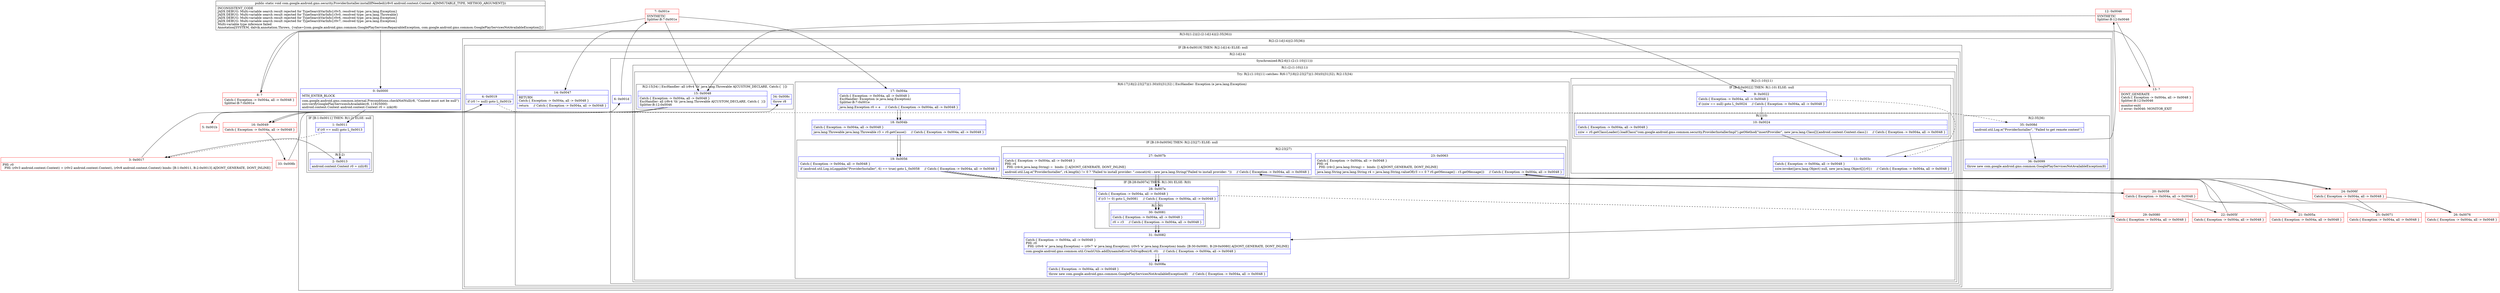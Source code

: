 digraph "CFG forcom.google.android.gms.security.ProviderInstaller.installIfNeeded(Landroid\/content\/Context;)V" {
subgraph cluster_Region_132519296 {
label = "R(3:0|(1:2)|(2:(2:1d|14)|(2:35|36)))";
node [shape=record,color=blue];
Node_0 [shape=record,label="{0\:\ 0x0000|MTH_ENTER_BLOCK\l|com.google.android.gms.common.internal.Preconditions.checkNotNull(r8, \"Context must not be null\")\lzziv.verifyGooglePlayServicesIsAvailable(r8, 11925000)\landroid.content.Context android.content.Context r0 = zzk(r8)\l}"];
subgraph cluster_IfRegion_1416215063 {
label = "IF [B:1:0x0011] THEN: R(1:2) ELSE: null";
node [shape=record,color=blue];
Node_1 [shape=record,label="{1\:\ 0x0011|if (r0 == null) goto L_0x0013\l}"];
subgraph cluster_Region_2012967895 {
label = "R(1:2)";
node [shape=record,color=blue];
Node_2 [shape=record,label="{2\:\ 0x0013|android.content.Context r0 = zzl(r8)\l}"];
}
}
subgraph cluster_Region_109214129 {
label = "R(2:(2:1d|14)|(2:35|36))";
node [shape=record,color=blue];
subgraph cluster_IfRegion_1009632377 {
label = "IF [B:4:0x0019] THEN: R(2:1d|14) ELSE: null";
node [shape=record,color=blue];
Node_4 [shape=record,label="{4\:\ 0x0019|if (r0 != null) goto L_0x001b\l}"];
subgraph cluster_Region_1868943384 {
label = "R(2:1d|14)";
node [shape=record,color=blue];
subgraph cluster_SynchronizedRegion_1668033477 {
label = "Synchronized:R(2:6|(1:(2:(1:10)|11)))";
node [shape=record,color=blue];
Node_6 [shape=record,label="{6\:\ 0x001d}"];
subgraph cluster_Region_1458911369 {
label = "R(1:(2:(1:10)|11))";
node [shape=record,color=blue];
subgraph cluster_TryCatchRegion_1135578135 {
label = "Try: R(2:(1:10)|11) catches: R(6:17|18|(2:23|27)|(1:30)(0)|31|32), R(2:15|34)";
node [shape=record,color=blue];
subgraph cluster_Region_655962911 {
label = "R(2:(1:10)|11)";
node [shape=record,color=blue];
subgraph cluster_IfRegion_42692970 {
label = "IF [B:9:0x0022] THEN: R(1:10) ELSE: null";
node [shape=record,color=blue];
Node_9 [shape=record,label="{9\:\ 0x0022|Catch:\{ Exception \-\> 0x004a, all \-\> 0x0048 \}\l|if (zziw == null) goto L_0x0024     \/\/ Catch:\{ Exception \-\> 0x004a, all \-\> 0x0048 \}\l}"];
subgraph cluster_Region_189828201 {
label = "R(1:10)";
node [shape=record,color=blue];
Node_10 [shape=record,label="{10\:\ 0x0024|Catch:\{ Exception \-\> 0x004a, all \-\> 0x0048 \}\l|zziw = r0.getClassLoader().loadClass(\"com.google.android.gms.common.security.ProviderInstallerImpl\").getMethod(\"insertProvider\", new java.lang.Class[]\{android.content.Context.class\})     \/\/ Catch:\{ Exception \-\> 0x004a, all \-\> 0x0048 \}\l}"];
}
}
Node_11 [shape=record,label="{11\:\ 0x003c|Catch:\{ Exception \-\> 0x004a, all \-\> 0x0048 \}\l|zziw.invoke((java.lang.Object) null, new java.lang.Object[]\{r0\})     \/\/ Catch:\{ Exception \-\> 0x004a, all \-\> 0x0048 \}\l}"];
}
subgraph cluster_Region_1052351721 {
label = "R(6:17|18|(2:23|27)|(1:30)(0)|31|32) | ExcHandler: Exception (e java.lang.Exception)\l";
node [shape=record,color=blue];
Node_17 [shape=record,label="{17\:\ 0x004a|Catch:\{ Exception \-\> 0x004a, all \-\> 0x0048 \}\lExcHandler: Exception (e java.lang.Exception)\lSplitter:B:7:0x001e\l|java.lang.Exception r0 = e     \/\/ Catch:\{ Exception \-\> 0x004a, all \-\> 0x0048 \}\l}"];
Node_18 [shape=record,label="{18\:\ 0x004b|Catch:\{ Exception \-\> 0x004a, all \-\> 0x0048 \}\l|java.lang.Throwable java.lang.Throwable r3 = r0.getCause()     \/\/ Catch:\{ Exception \-\> 0x004a, all \-\> 0x0048 \}\l}"];
subgraph cluster_IfRegion_3887357 {
label = "IF [B:19:0x0056] THEN: R(2:23|27) ELSE: null";
node [shape=record,color=blue];
Node_19 [shape=record,label="{19\:\ 0x0056|Catch:\{ Exception \-\> 0x004a, all \-\> 0x0048 \}\l|if (android.util.Log.isLoggable(\"ProviderInstaller\", 6) == true) goto L_0x0058     \/\/ Catch:\{ Exception \-\> 0x004a, all \-\> 0x0048 \}\l}"];
subgraph cluster_Region_1818593611 {
label = "R(2:23|27)";
node [shape=record,color=blue];
Node_23 [shape=record,label="{23\:\ 0x0063|Catch:\{ Exception \-\> 0x004a, all \-\> 0x0048 \}\lPHI: r4 \l  PHI: (r4v2 java.lang.String) =  binds: [] A[DONT_GENERATE, DONT_INLINE]\l|java.lang.String java.lang.String r4 = java.lang.String.valueOf(r3 == 0 ? r0.getMessage() : r3.getMessage())     \/\/ Catch:\{ Exception \-\> 0x004a, all \-\> 0x0048 \}\l}"];
Node_27 [shape=record,label="{27\:\ 0x007b|Catch:\{ Exception \-\> 0x004a, all \-\> 0x0048 \}\lPHI: r4 \l  PHI: (r4v4 java.lang.String) =  binds: [] A[DONT_GENERATE, DONT_INLINE]\l|android.util.Log.e(\"ProviderInstaller\", r4.length() != 0 ? \"Failed to install provider: \".concat(r4) : new java.lang.String(\"Failed to install provider: \"))     \/\/ Catch:\{ Exception \-\> 0x004a, all \-\> 0x0048 \}\l}"];
}
}
subgraph cluster_IfRegion_1666806634 {
label = "IF [B:28:0x007e] THEN: R(1:30) ELSE: R(0)";
node [shape=record,color=blue];
Node_28 [shape=record,label="{28\:\ 0x007e|Catch:\{ Exception \-\> 0x004a, all \-\> 0x0048 \}\l|if (r3 != 0) goto L_0x0081     \/\/ Catch:\{ Exception \-\> 0x004a, all \-\> 0x0048 \}\l}"];
subgraph cluster_Region_230045141 {
label = "R(1:30)";
node [shape=record,color=blue];
Node_30 [shape=record,label="{30\:\ 0x0081|Catch:\{ Exception \-\> 0x004a, all \-\> 0x0048 \}\l|r0 = r3     \/\/ Catch:\{ Exception \-\> 0x004a, all \-\> 0x0048 \}\l}"];
}
subgraph cluster_Region_2146767107 {
label = "R(0)";
node [shape=record,color=blue];
}
}
Node_31 [shape=record,label="{31\:\ 0x0082|Catch:\{ Exception \-\> 0x004a, all \-\> 0x0048 \}\lPHI: r0 \l  PHI: (r0v6 'e' java.lang.Exception) = (r0v7 'e' java.lang.Exception), (r0v5 'e' java.lang.Exception) binds: [B:30:0x0081, B:29:0x0080] A[DONT_GENERATE, DONT_INLINE]\l|com.google.android.gms.common.util.CrashUtils.addDynamiteErrorToDropBox(r8, r0)     \/\/ Catch:\{ Exception \-\> 0x004a, all \-\> 0x0048 \}\l}"];
Node_32 [shape=record,label="{32\:\ 0x008a|Catch:\{ Exception \-\> 0x004a, all \-\> 0x0048 \}\l|throw new com.google.android.gms.common.GooglePlayServicesNotAvailableException(8)     \/\/ Catch:\{ Exception \-\> 0x004a, all \-\> 0x0048 \}\l}"];
}
subgraph cluster_Region_1074132446 {
label = "R(2:15|34) | ExcHandler: all (r8v4 'th' java.lang.Throwable A[CUSTOM_DECLARE, Catch:\{  \}])\l";
node [shape=record,color=blue];
Node_15 [shape=record,label="{15\:\ 0x0048|Catch:\{ Exception \-\> 0x004a, all \-\> 0x0048 \}\lExcHandler: all (r8v4 'th' java.lang.Throwable A[CUSTOM_DECLARE, Catch:\{  \}])\lSplitter:B:12:0x0046\l}"];
Node_34 [shape=record,label="{34\:\ 0x008c|throw r8\l}"];
}
}
}
}
Node_14 [shape=record,label="{14\:\ 0x0047|RETURN\lCatch:\{ Exception \-\> 0x004a, all \-\> 0x0048 \}\l|return     \/\/ Catch:\{ Exception \-\> 0x004a, all \-\> 0x0048 \}\l}"];
}
}
subgraph cluster_Region_433900693 {
label = "R(2:35|36)";
node [shape=record,color=blue];
Node_35 [shape=record,label="{35\:\ 0x008d|android.util.Log.e(\"ProviderInstaller\", \"Failed to get remote context\")\l}"];
Node_36 [shape=record,label="{36\:\ 0x0099|throw new com.google.android.gms.common.GooglePlayServicesNotAvailableException(8)\l}"];
}
}
}
subgraph cluster_Region_1052351721 {
label = "R(6:17|18|(2:23|27)|(1:30)(0)|31|32) | ExcHandler: Exception (e java.lang.Exception)\l";
node [shape=record,color=blue];
Node_17 [shape=record,label="{17\:\ 0x004a|Catch:\{ Exception \-\> 0x004a, all \-\> 0x0048 \}\lExcHandler: Exception (e java.lang.Exception)\lSplitter:B:7:0x001e\l|java.lang.Exception r0 = e     \/\/ Catch:\{ Exception \-\> 0x004a, all \-\> 0x0048 \}\l}"];
Node_18 [shape=record,label="{18\:\ 0x004b|Catch:\{ Exception \-\> 0x004a, all \-\> 0x0048 \}\l|java.lang.Throwable java.lang.Throwable r3 = r0.getCause()     \/\/ Catch:\{ Exception \-\> 0x004a, all \-\> 0x0048 \}\l}"];
subgraph cluster_IfRegion_3887357 {
label = "IF [B:19:0x0056] THEN: R(2:23|27) ELSE: null";
node [shape=record,color=blue];
Node_19 [shape=record,label="{19\:\ 0x0056|Catch:\{ Exception \-\> 0x004a, all \-\> 0x0048 \}\l|if (android.util.Log.isLoggable(\"ProviderInstaller\", 6) == true) goto L_0x0058     \/\/ Catch:\{ Exception \-\> 0x004a, all \-\> 0x0048 \}\l}"];
subgraph cluster_Region_1818593611 {
label = "R(2:23|27)";
node [shape=record,color=blue];
Node_23 [shape=record,label="{23\:\ 0x0063|Catch:\{ Exception \-\> 0x004a, all \-\> 0x0048 \}\lPHI: r4 \l  PHI: (r4v2 java.lang.String) =  binds: [] A[DONT_GENERATE, DONT_INLINE]\l|java.lang.String java.lang.String r4 = java.lang.String.valueOf(r3 == 0 ? r0.getMessage() : r3.getMessage())     \/\/ Catch:\{ Exception \-\> 0x004a, all \-\> 0x0048 \}\l}"];
Node_27 [shape=record,label="{27\:\ 0x007b|Catch:\{ Exception \-\> 0x004a, all \-\> 0x0048 \}\lPHI: r4 \l  PHI: (r4v4 java.lang.String) =  binds: [] A[DONT_GENERATE, DONT_INLINE]\l|android.util.Log.e(\"ProviderInstaller\", r4.length() != 0 ? \"Failed to install provider: \".concat(r4) : new java.lang.String(\"Failed to install provider: \"))     \/\/ Catch:\{ Exception \-\> 0x004a, all \-\> 0x0048 \}\l}"];
}
}
subgraph cluster_IfRegion_1666806634 {
label = "IF [B:28:0x007e] THEN: R(1:30) ELSE: R(0)";
node [shape=record,color=blue];
Node_28 [shape=record,label="{28\:\ 0x007e|Catch:\{ Exception \-\> 0x004a, all \-\> 0x0048 \}\l|if (r3 != 0) goto L_0x0081     \/\/ Catch:\{ Exception \-\> 0x004a, all \-\> 0x0048 \}\l}"];
subgraph cluster_Region_230045141 {
label = "R(1:30)";
node [shape=record,color=blue];
Node_30 [shape=record,label="{30\:\ 0x0081|Catch:\{ Exception \-\> 0x004a, all \-\> 0x0048 \}\l|r0 = r3     \/\/ Catch:\{ Exception \-\> 0x004a, all \-\> 0x0048 \}\l}"];
}
subgraph cluster_Region_2146767107 {
label = "R(0)";
node [shape=record,color=blue];
}
}
Node_31 [shape=record,label="{31\:\ 0x0082|Catch:\{ Exception \-\> 0x004a, all \-\> 0x0048 \}\lPHI: r0 \l  PHI: (r0v6 'e' java.lang.Exception) = (r0v7 'e' java.lang.Exception), (r0v5 'e' java.lang.Exception) binds: [B:30:0x0081, B:29:0x0080] A[DONT_GENERATE, DONT_INLINE]\l|com.google.android.gms.common.util.CrashUtils.addDynamiteErrorToDropBox(r8, r0)     \/\/ Catch:\{ Exception \-\> 0x004a, all \-\> 0x0048 \}\l}"];
Node_32 [shape=record,label="{32\:\ 0x008a|Catch:\{ Exception \-\> 0x004a, all \-\> 0x0048 \}\l|throw new com.google.android.gms.common.GooglePlayServicesNotAvailableException(8)     \/\/ Catch:\{ Exception \-\> 0x004a, all \-\> 0x0048 \}\l}"];
}
subgraph cluster_Region_1074132446 {
label = "R(2:15|34) | ExcHandler: all (r8v4 'th' java.lang.Throwable A[CUSTOM_DECLARE, Catch:\{  \}])\l";
node [shape=record,color=blue];
Node_15 [shape=record,label="{15\:\ 0x0048|Catch:\{ Exception \-\> 0x004a, all \-\> 0x0048 \}\lExcHandler: all (r8v4 'th' java.lang.Throwable A[CUSTOM_DECLARE, Catch:\{  \}])\lSplitter:B:12:0x0046\l}"];
Node_34 [shape=record,label="{34\:\ 0x008c|throw r8\l}"];
}
Node_3 [shape=record,color=red,label="{3\:\ 0x0017|PHI: r0 \l  PHI: (r0v3 android.content.Context) = (r0v2 android.content.Context), (r0v8 android.content.Context) binds: [B:1:0x0011, B:2:0x0013] A[DONT_GENERATE, DONT_INLINE]\l}"];
Node_5 [shape=record,color=red,label="{5\:\ 0x001b}"];
Node_7 [shape=record,color=red,label="{7\:\ 0x001e|SYNTHETIC\lSplitter:B:7:0x001e\l}"];
Node_8 [shape=record,color=red,label="{8\:\ ?|Catch:\{ Exception \-\> 0x004a, all \-\> 0x0048 \}\lSplitter:B:7:0x001e\l}"];
Node_12 [shape=record,color=red,label="{12\:\ 0x0046|SYNTHETIC\lSplitter:B:12:0x0046\l}"];
Node_13 [shape=record,color=red,label="{13\:\ ?|DONT_GENERATE\lCatch:\{ Exception \-\> 0x004a, all \-\> 0x0048 \}\lSplitter:B:12:0x0046\l|monitor\-exit(\l\/\/ error: 0x0046: MONITOR_EXIT  \l}"];
Node_16 [shape=record,color=red,label="{16\:\ 0x0049|Catch:\{ Exception \-\> 0x004a, all \-\> 0x0048 \}\l}"];
Node_20 [shape=record,color=red,label="{20\:\ 0x0058|Catch:\{ Exception \-\> 0x004a, all \-\> 0x0048 \}\l}"];
Node_21 [shape=record,color=red,label="{21\:\ 0x005a|Catch:\{ Exception \-\> 0x004a, all \-\> 0x0048 \}\l}"];
Node_22 [shape=record,color=red,label="{22\:\ 0x005f|Catch:\{ Exception \-\> 0x004a, all \-\> 0x0048 \}\l}"];
Node_24 [shape=record,color=red,label="{24\:\ 0x006f|Catch:\{ Exception \-\> 0x004a, all \-\> 0x0048 \}\l}"];
Node_25 [shape=record,color=red,label="{25\:\ 0x0071|Catch:\{ Exception \-\> 0x004a, all \-\> 0x0048 \}\l}"];
Node_26 [shape=record,color=red,label="{26\:\ 0x0076|Catch:\{ Exception \-\> 0x004a, all \-\> 0x0048 \}\l}"];
Node_29 [shape=record,color=red,label="{29\:\ 0x0080|Catch:\{ Exception \-\> 0x004a, all \-\> 0x0048 \}\l}"];
Node_33 [shape=record,color=red,label="{33\:\ 0x008b}"];
MethodNode[shape=record,label="{public static void com.google.android.gms.security.ProviderInstaller.installIfNeeded((r8v0 android.content.Context A[IMMUTABLE_TYPE, METHOD_ARGUMENT]))  | INCONSISTENT_CODE\lJADX DEBUG: Multi\-variable search result rejected for TypeSearchVarInfo\{r0v5, resolved type: java.lang.Exception\}\lJADX DEBUG: Multi\-variable search result rejected for TypeSearchVarInfo\{r3v0, resolved type: java.lang.Throwable\}\lJADX DEBUG: Multi\-variable search result rejected for TypeSearchVarInfo\{r0v6, resolved type: java.lang.Exception\}\lJADX DEBUG: Multi\-variable search result rejected for TypeSearchVarInfo\{r0v7, resolved type: java.lang.Exception\}\lMulti\-variable type inference failed\lAnnotation[SYSTEM, dalvik.annotation.Throws, \{value=[com.google.android.gms.common.GooglePlayServicesRepairableException, com.google.android.gms.common.GooglePlayServicesNotAvailableException]\}]\l}"];
MethodNode -> Node_0;
Node_0 -> Node_1;
Node_1 -> Node_2;
Node_1 -> Node_3[style=dashed];
Node_2 -> Node_3;
Node_4 -> Node_5;
Node_4 -> Node_35[style=dashed];
Node_6 -> Node_7;
Node_9 -> Node_10;
Node_9 -> Node_11[style=dashed];
Node_10 -> Node_11;
Node_11 -> Node_12;
Node_17 -> Node_18;
Node_18 -> Node_19;
Node_19 -> Node_20;
Node_19 -> Node_28[style=dashed];
Node_23 -> Node_24;
Node_27 -> Node_28;
Node_28 -> Node_29[style=dashed];
Node_28 -> Node_30;
Node_30 -> Node_31;
Node_31 -> Node_32;
Node_15 -> Node_16;
Node_35 -> Node_36;
Node_17 -> Node_18;
Node_18 -> Node_19;
Node_19 -> Node_20;
Node_19 -> Node_28[style=dashed];
Node_23 -> Node_24;
Node_27 -> Node_28;
Node_28 -> Node_29[style=dashed];
Node_28 -> Node_30;
Node_30 -> Node_31;
Node_31 -> Node_32;
Node_15 -> Node_16;
Node_3 -> Node_4;
Node_5 -> Node_6;
Node_7 -> Node_8;
Node_7 -> Node_17;
Node_7 -> Node_15;
Node_8 -> Node_9;
Node_12 -> Node_13;
Node_12 -> Node_15;
Node_13 -> Node_14;
Node_16 -> Node_33;
Node_20 -> Node_21;
Node_20 -> Node_22;
Node_21 -> Node_23;
Node_22 -> Node_23;
Node_24 -> Node_25;
Node_24 -> Node_26;
Node_25 -> Node_27;
Node_26 -> Node_27;
Node_29 -> Node_31;
Node_33 -> Node_34;
}

